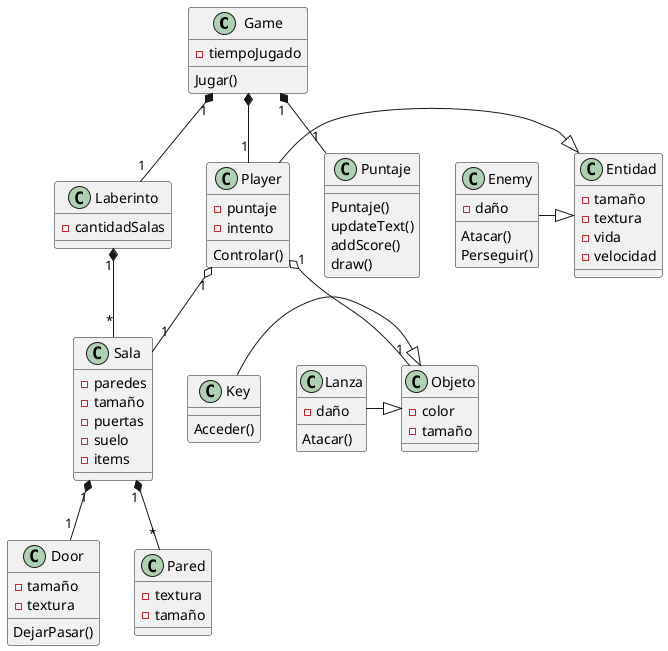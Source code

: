 @startuml Adventure

class Game
{
    Jugar()
    -tiempoJugado
}
class Player
{
    Controlar()
    -puntaje
    -intento
}

class Objeto{
    -color
    -tamaño
}
class Key
{
    Acceder()
   
}
class Puntaje{
    Puntaje()
    updateText()
    addScore()
    draw()
}
class Lanza 
{
    Atacar()
    -daño
}

class Sala
{
    -paredes
    -tamaño
    -puertas
    -suelo
    -items
}
class Door 
{
    DejarPasar()
    -tamaño 
    -textura
}
class Laberinto
{
    -cantidadSalas
}
class Pared
{
    -textura
    -tamaño
}

class Enemy
{
    Atacar()
    Perseguir()
    -daño
   
}

class Entidad{
    -tamaño
    -textura
    -vida
    -velocidad

}

Game *-- "1" Player

Key -|> Objeto
Lanza -|> Objeto

Player "1" o-- "1" Objeto

Game "1" *-- "1"Laberinto
Game "1" *-- "1" Puntaje
Laberinto "1" *-- "*"Sala
Player "1" o--"1"Sala
Sala "1" *-- "1" Door 
Sala "1" *-- "*" Pared

Player -|> Entidad
Enemy -|> Entidad

@enduml